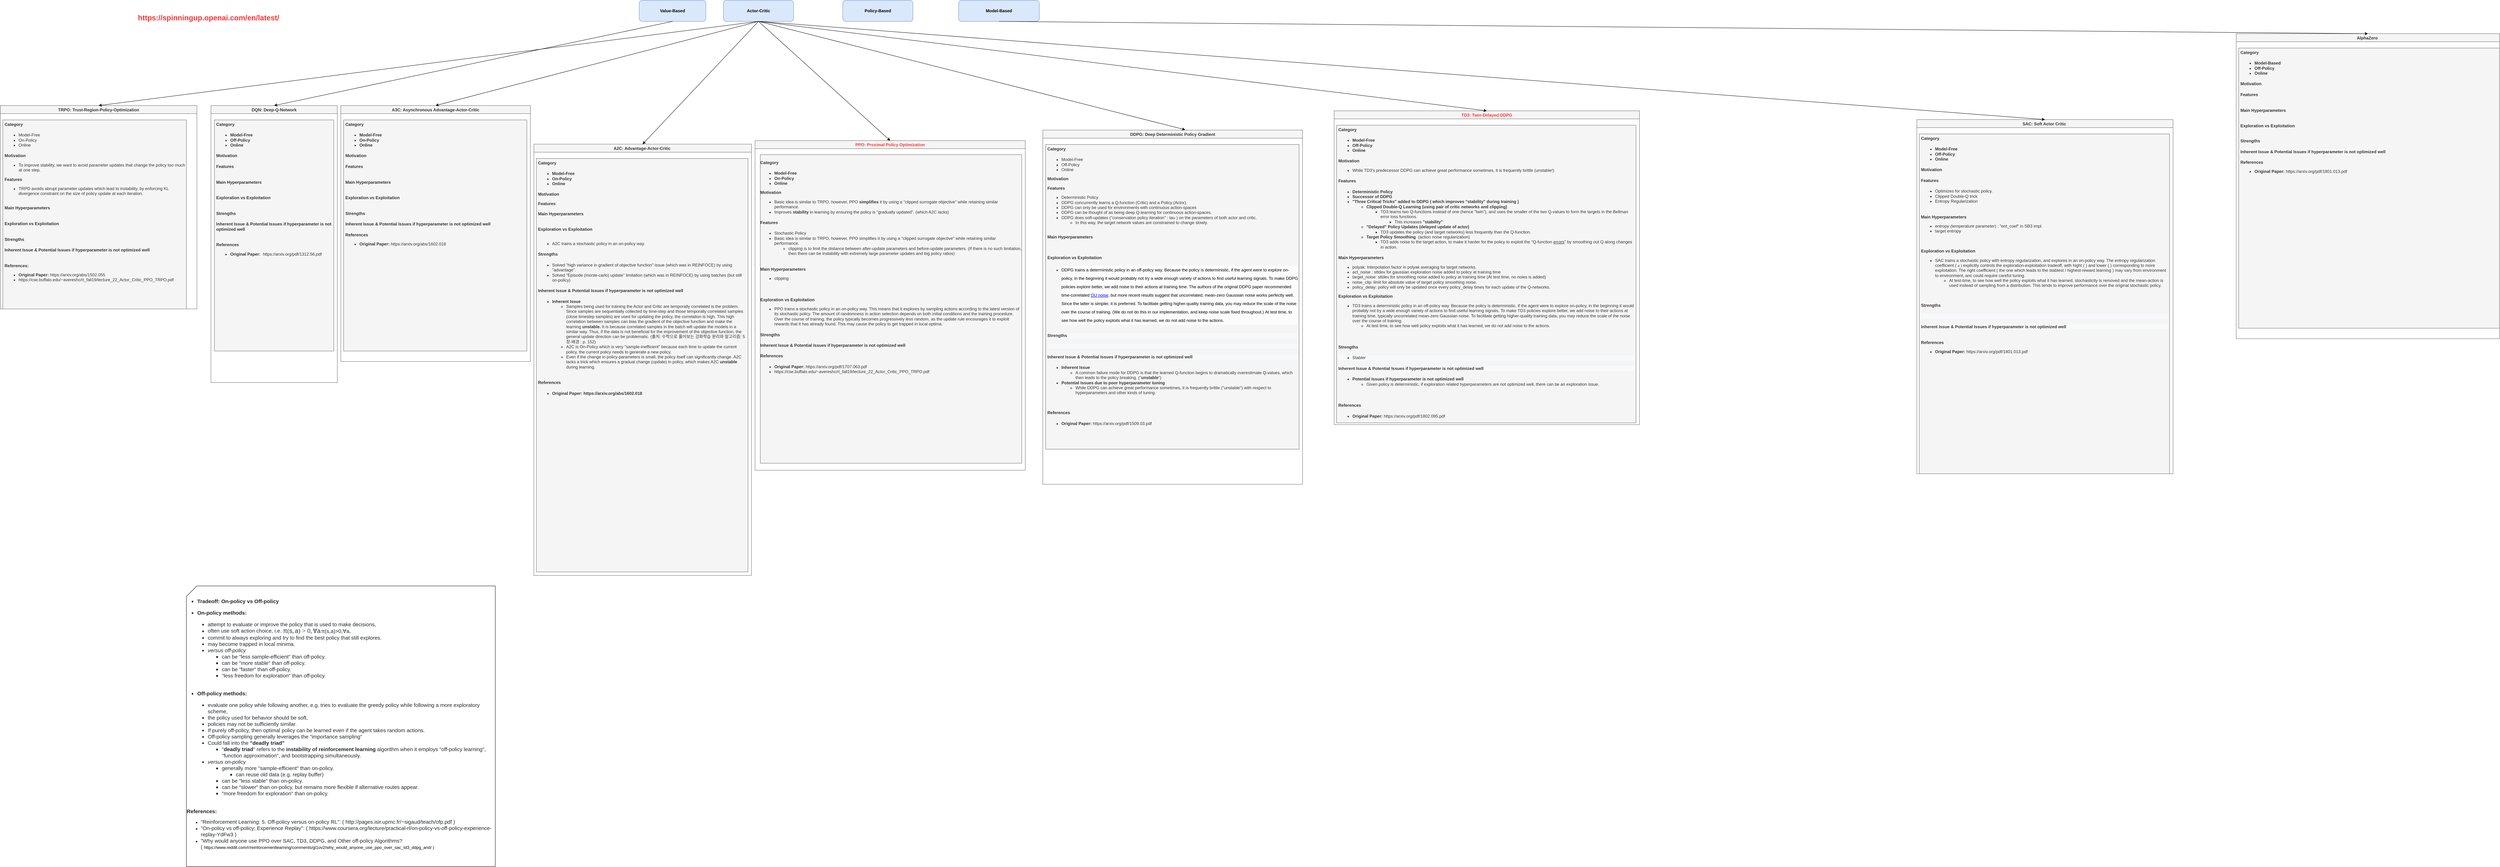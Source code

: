 <mxfile version="16.6.5" type="github">
  <diagram id="C6ajFAXD9YbaNOLWoi_T" name="Page-1">
    <mxGraphModel dx="4033" dy="826" grid="1" gridSize="10" guides="1" tooltips="1" connect="1" arrows="1" fold="1" page="1" pageScale="1" pageWidth="850" pageHeight="1100" math="0" shadow="0">
      <root>
        <mxCell id="0" />
        <mxCell id="1" parent="0" />
        <mxCell id="YbYtTpRhRQgzlhM_GOdo-1" value="&lt;b&gt;Policy-Based&lt;/b&gt;" style="rounded=1;whiteSpace=wrap;html=1;fillColor=#dae8fc;strokeColor=#6c8ebf;" parent="1" vertex="1">
          <mxGeometry x="270" y="20" width="200" height="60" as="geometry" />
        </mxCell>
        <mxCell id="YbYtTpRhRQgzlhM_GOdo-2" value="&lt;b&gt;Model-Based&lt;/b&gt;" style="rounded=1;whiteSpace=wrap;html=1;fillColor=#dae8fc;strokeColor=#6c8ebf;" parent="1" vertex="1">
          <mxGeometry x="600" y="20" width="230" height="60" as="geometry" />
        </mxCell>
        <mxCell id="YbYtTpRhRQgzlhM_GOdo-3" value="&lt;b&gt;Value-Based&lt;/b&gt;" style="rounded=1;whiteSpace=wrap;html=1;fillColor=#dae8fc;strokeColor=#6c8ebf;" parent="1" vertex="1">
          <mxGeometry x="-310" y="20" width="190" height="60" as="geometry" />
        </mxCell>
        <mxCell id="YbYtTpRhRQgzlhM_GOdo-5" value="A2C: Advantage-Actor-Critic " style="swimlane;rounded=0;labelBackgroundColor=none;sketch=0;fontColor=#333333;strokeColor=#666666;fillColor=#f5f5f5;" parent="1" vertex="1">
          <mxGeometry x="-610" y="430" width="620" height="1230" as="geometry" />
        </mxCell>
        <mxCell id="YbYtTpRhRQgzlhM_GOdo-6" value="&lt;h4&gt;Category&lt;/h4&gt;&lt;div&gt;&lt;ul&gt;&lt;li&gt;&lt;b&gt;Model-Free&lt;/b&gt;&lt;/li&gt;&lt;li&gt;&lt;b&gt;On-Policy&lt;/b&gt;&lt;/li&gt;&lt;li&gt;&lt;b&gt;Online&lt;/b&gt;&lt;/li&gt;&lt;/ul&gt;&lt;/div&gt;&lt;h4&gt;&lt;div&gt;&lt;/div&gt;&lt;/h4&gt;&lt;h4&gt;&lt;div&gt;&lt;div style=&quot;font-weight: 400&quot;&gt;&lt;b&gt;Motivation&lt;/b&gt;&lt;/div&gt;&lt;div style=&quot;font-weight: 400&quot;&gt;&lt;ul&gt;&lt;/ul&gt;&lt;/div&gt;&lt;/div&gt;&lt;div&gt;Features&lt;/div&gt;&lt;div style=&quot;font-weight: 400&quot;&gt;&lt;br&gt;&lt;/div&gt;&lt;div style=&quot;font-weight: 400&quot;&gt;&lt;b&gt;Main Hyperparameters&lt;/b&gt;&lt;/div&gt;&lt;div style=&quot;font-weight: 400&quot;&gt;&lt;b&gt;&lt;br&gt;&lt;/b&gt;&lt;/div&gt;&lt;/h4&gt;&lt;h4&gt;&lt;div style=&quot;font-weight: 400&quot;&gt;&lt;b&gt;Exploration vs Exploitation&lt;/b&gt;&lt;/div&gt;&lt;div&gt;&lt;b&gt;&lt;br&gt;&lt;/b&gt;&lt;/div&gt;&lt;div&gt;&lt;ul&gt;&lt;li&gt;&lt;span style=&quot;font-weight: 400&quot;&gt;A2C trains a stochastic policy in an on-policy way.&amp;nbsp;&lt;/span&gt;&lt;/li&gt;&lt;/ul&gt;&lt;/div&gt;&lt;div&gt;&lt;/div&gt;&lt;div&gt;&lt;div style=&quot;font-weight: 400&quot;&gt;&lt;/div&gt;&lt;div style=&quot;font-weight: 400&quot;&gt;&lt;ul&gt;&lt;/ul&gt;&lt;/div&gt;&lt;/div&gt;&lt;/h4&gt;&lt;h4 style=&quot;font-family: &amp;#34;helvetica&amp;#34;&quot;&gt;&lt;div style=&quot;display: inline&quot;&gt;Strengths&lt;/div&gt;&lt;/h4&gt;&lt;div&gt;&lt;ul&gt;&lt;li&gt;Solved &quot;high variance in gradient of objective function&quot; issue (which was in REINFOCE) by using &quot;advantage&quot;.&lt;/li&gt;&lt;li&gt;Solved &quot;Episode (monte-carlo) update&quot; limitation (which was in REINFOCE) by using batches (but still on-policy)&lt;/li&gt;&lt;/ul&gt;&lt;/div&gt;&lt;h4&gt;&lt;div style=&quot;display: inline&quot;&gt;Inherent Issue &amp;amp; Potential Issues if hyperparameter is not optimized well&lt;/div&gt;&lt;/h4&gt;&lt;div&gt;&lt;ul&gt;&lt;li&gt;&lt;b&gt;Inherent Issue&lt;/b&gt;&lt;/li&gt;&lt;ul&gt;&lt;li&gt;Samples being used for training the Actor and Critic are temporally correlated is the problem. Since samples are sequentially collected by time-step and those temporally correlated samples (close timestep samples) are used for updating the policy, the correlation is high. This high correlation between samples can bias the gradient of the objective function and make the learning &lt;b&gt;unstable. &lt;/b&gt;It is because correlated samples in the batch will update the models in a similar way. Thus, if the data is not beneficial for the improvement of the objective function, the general update direction can be problematic. (출처: 수학으로 풀어보는 강화학습 원리와 알고리즘: 5장-배경 : p. 152)&lt;/li&gt;&lt;li&gt;A2C is On-Policy which is very &quot;sample-inefficient&quot; because each time to update the current policy, the current policy needs to generate a new policy.&lt;/li&gt;&lt;li&gt;Even if the change in policy-parameters is small, the policy itself can significantly change. A2C lacks a trick which ensures a gradual change (update) in policy, which makes A2C &lt;b&gt;unstable &lt;/b&gt;during learning.&lt;/li&gt;&lt;/ul&gt;&lt;/ul&gt;&lt;/div&gt;&lt;h4&gt;&lt;div&gt;&lt;br&gt;&lt;/div&gt;&lt;div&gt;References&lt;/div&gt;&lt;div&gt;&lt;ul&gt;&lt;/ul&gt;&lt;/div&gt;&lt;/h4&gt;&lt;h4&gt;&lt;div style=&quot;font-weight: 400&quot;&gt;&lt;/div&gt;&lt;div&gt;&lt;ul&gt;&lt;li&gt;&lt;b&gt;Original Paper:&amp;nbsp;&lt;/b&gt;https://arxiv.org/abs/1602.018&lt;/li&gt;&lt;/ul&gt;&lt;/div&gt;&lt;/h4&gt;" style="text;html=1;strokeColor=#666666;fillColor=#f5f5f5;spacing=5;spacingTop=-20;whiteSpace=wrap;overflow=hidden;rounded=0;labelBackgroundColor=none;sketch=0;fontColor=#333333;" parent="YbYtTpRhRQgzlhM_GOdo-5" vertex="1">
          <mxGeometry x="7" y="41" width="603" height="1179" as="geometry" />
        </mxCell>
        <mxCell id="YbYtTpRhRQgzlhM_GOdo-10" value="PPO: Proximal Policy Optimization" style="swimlane;rounded=0;labelBackgroundColor=none;sketch=0;fontColor=#FF3333;strokeColor=#666666;fillColor=#f5f5f5;startSize=23;whiteSpace=wrap;html=1;" parent="1" vertex="1">
          <mxGeometry x="20" y="420" width="770" height="940" as="geometry" />
        </mxCell>
        <mxCell id="YbYtTpRhRQgzlhM_GOdo-11" value="&lt;h4&gt;Category&lt;/h4&gt;&lt;div&gt;&lt;ul&gt;&lt;li&gt;&lt;b&gt;Model-Free&lt;/b&gt;&lt;/li&gt;&lt;li&gt;&lt;b&gt;On-Policy&lt;/b&gt;&lt;/li&gt;&lt;li&gt;&lt;b&gt;Online&lt;/b&gt;&lt;br&gt;&lt;/li&gt;&lt;/ul&gt;&lt;div&gt;&lt;b&gt;Motivation&lt;/b&gt;&lt;/div&gt;&lt;/div&gt;&lt;div&gt;&lt;ul&gt;&lt;li&gt;Basic idea is similar to TRPO, however, PPO &lt;b&gt;simplifies &lt;/b&gt;it by using a &quot;clipped surrogate objective&quot; while retaining similar performance.&lt;/li&gt;&lt;li&gt;Improves &lt;b&gt;stability &lt;/b&gt;in learning&lt;b&gt;&amp;nbsp;&lt;/b&gt;by ensuring the policy is &quot;gradually updated&quot;. (which A2C lacks)&lt;/li&gt;&lt;/ul&gt;&lt;/div&gt;&lt;h4&gt;Features&lt;br&gt;&lt;/h4&gt;&lt;div&gt;&lt;ul&gt;&lt;li&gt;Stochastic Policy&lt;/li&gt;&lt;li&gt;Basic idea is similar to TRPO, however, PPO simplifies it by using a &quot;clipped surrogate objective&quot; while retaining similar performance.&lt;/li&gt;&lt;ul&gt;&lt;li&gt;clipping is to limit the distance between after-update parameters and before-update parameters. (If there is no such limitation, then there can be instability with extremely large parameter updates and big policy ratios)&lt;/li&gt;&lt;/ul&gt;&lt;/ul&gt;&lt;/div&gt;&lt;h4&gt;&lt;div style=&quot;font-weight: 400&quot;&gt;&lt;br&gt;&lt;/div&gt;&lt;div style=&quot;font-weight: 400&quot;&gt;&lt;b&gt;Main Hyperparameters&lt;/b&gt;&lt;/div&gt;&lt;div&gt;&lt;ul&gt;&lt;li&gt;&lt;span style=&quot;font-weight: normal&quot;&gt;clipping&amp;nbsp;&lt;/span&gt;&lt;/li&gt;&lt;/ul&gt;&lt;/div&gt;&lt;/h4&gt;&lt;div&gt;&lt;div style=&quot;display: inline&quot;&gt;&lt;br&gt;&lt;/div&gt;&lt;/div&gt;&lt;h4&gt;&lt;div style=&quot;font-weight: 400&quot;&gt;&lt;b&gt;Exploration vs Exploitation&lt;/b&gt;&lt;/div&gt;&lt;div&gt;&lt;ul&gt;&lt;li&gt;&lt;span style=&quot;font-weight: normal&quot;&gt;PPO trains a stochastic policy in an on-policy way. This means that it explores by sampling actions according to the latest version of its stochastic policy. The amount of randomness in action selection depends on both initial conditions and the training procedure. Over the course of training, the policy typically becomes progressively less random, as the update rule encourages it to exploit rewards that it has already found. This may cause the policy to get trapped in local optima.&lt;/span&gt;&lt;/li&gt;&lt;/ul&gt;&lt;/div&gt;&lt;div&gt;&lt;div style=&quot;font-weight: 400&quot;&gt;&lt;/div&gt;&lt;div style=&quot;font-weight: 400&quot;&gt;&lt;ul&gt;&lt;/ul&gt;&lt;/div&gt;&lt;/div&gt;&lt;/h4&gt;&lt;div&gt;&lt;h4 style=&quot;font-family: &amp;#34;helvetica&amp;#34;&quot;&gt;&lt;div style=&quot;display: inline&quot;&gt;&lt;/div&gt;&lt;/h4&gt;&lt;h4 style=&quot;font-family: &amp;#34;helvetica&amp;#34;&quot;&gt;&lt;div style=&quot;display: inline&quot;&gt;Strengths&lt;/div&gt;&lt;/h4&gt;&lt;h4 style=&quot;font-family: &amp;#34;helvetica&amp;#34;&quot;&gt;&lt;div style=&quot;display: inline&quot;&gt;Inherent Issue &amp;amp; Potential Issues if hyperparameter is not optimized well&lt;/div&gt;&lt;/h4&gt;&lt;/div&gt;&lt;div&gt;&lt;ul&gt;&lt;/ul&gt;&lt;/div&gt;&lt;h4&gt;&lt;span&gt;References&lt;/span&gt;&lt;br&gt;&lt;/h4&gt;&lt;h4&gt;&lt;div&gt;&lt;ul&gt;&lt;li style=&quot;font-weight: 400&quot;&gt;&lt;b&gt;Original Paper:&amp;nbsp;&lt;/b&gt;https://arxiv.org/pdf/1707.063.pdf&lt;/li&gt;&lt;li&gt;&lt;span style=&quot;font-weight: 400&quot;&gt;https://cse.buffalo.edu/~avereshc/rl_fall19/lecture_22_Actor_Critic_PPO_TRPO.pdf&lt;/span&gt;&lt;br&gt;&lt;/li&gt;&lt;/ul&gt;&lt;/div&gt;&lt;/h4&gt;" style="text;html=1;strokeColor=#666666;fillColor=#f5f5f5;spacing=5;spacingTop=-20;whiteSpace=wrap;overflow=width;rounded=0;labelBackgroundColor=none;sketch=0;fontColor=#333333;autosize=0;resizeWidth=0;resizeHeight=0;portConstraint=east;resizable=1;" parent="YbYtTpRhRQgzlhM_GOdo-10" vertex="1">
          <mxGeometry x="15" y="40" width="745" height="880" as="geometry" />
        </mxCell>
        <mxCell id="TKeSVajwGm7OFkNbOXrX-13" style="edgeStyle=orthogonalEdgeStyle;rounded=0;orthogonalLoop=1;jettySize=auto;html=1;exitX=1;exitY=0.5;exitDx=0;exitDy=0;fontColor=#FF3333;" parent="YbYtTpRhRQgzlhM_GOdo-10" source="YbYtTpRhRQgzlhM_GOdo-11" target="YbYtTpRhRQgzlhM_GOdo-11" edge="1">
          <mxGeometry relative="1" as="geometry" />
        </mxCell>
        <mxCell id="YbYtTpRhRQgzlhM_GOdo-12" value="A3C: Asynchronous Advantage-Actor-Critic" style="swimlane;rounded=0;labelBackgroundColor=none;sketch=0;fontColor=#333333;strokeColor=#666666;fillColor=#f5f5f5;" parent="1" vertex="1">
          <mxGeometry x="-1160" y="320" width="540" height="730" as="geometry" />
        </mxCell>
        <mxCell id="YbYtTpRhRQgzlhM_GOdo-13" value="&lt;h4&gt;Category&lt;/h4&gt;&lt;div&gt;&lt;ul&gt;&lt;li&gt;&lt;b&gt;Model-Free&lt;/b&gt;&lt;/li&gt;&lt;li&gt;&lt;b&gt;On-Policy&lt;/b&gt;&lt;/li&gt;&lt;li&gt;&lt;b&gt;Online&lt;/b&gt;&lt;/li&gt;&lt;/ul&gt;&lt;/div&gt;&lt;h4&gt;&lt;div style=&quot;font-weight: 400&quot;&gt;&lt;b&gt;Motivation&lt;/b&gt;&lt;/div&gt;&lt;div style=&quot;font-weight: 400&quot;&gt;&lt;ul&gt;&lt;/ul&gt;&lt;/div&gt;&lt;/h4&gt;&lt;h4&gt;Features&lt;br&gt;&lt;/h4&gt;&lt;h4&gt;&lt;div style=&quot;font-weight: 400&quot;&gt;&lt;br&gt;&lt;/div&gt;&lt;div style=&quot;font-weight: 400&quot;&gt;&lt;b&gt;Main Hyperparameters&lt;/b&gt;&lt;/div&gt;&lt;div style=&quot;font-weight: 400&quot;&gt;&lt;b&gt;&lt;br&gt;&lt;/b&gt;&lt;/div&gt;&lt;/h4&gt;&lt;h4&gt;&lt;div style=&quot;font-weight: 400&quot;&gt;&lt;b&gt;Exploration vs Exploitation&lt;/b&gt;&lt;/div&gt;&lt;div&gt;&lt;b&gt;&lt;br&gt;&lt;/b&gt;&lt;/div&gt;&lt;div&gt;&lt;/div&gt;&lt;/h4&gt;&lt;h4 style=&quot;font-family: &amp;#34;helvetica&amp;#34;&quot;&gt;&lt;div style=&quot;display: inline&quot;&gt;Strengths&lt;/div&gt;&lt;/h4&gt;&lt;h4&gt;&lt;div style=&quot;font-weight: 400&quot;&gt;&lt;/div&gt;&lt;/h4&gt;&lt;h4&gt;&lt;div style=&quot;display: inline&quot;&gt;Inherent Issue &amp;amp; Potential Issues if hyperparameter is not optimized well&lt;/div&gt;&lt;/h4&gt;&lt;h4&gt;&lt;div style=&quot;font-weight: 400&quot;&gt;&lt;ul&gt;&lt;/ul&gt;&lt;/div&gt;&lt;/h4&gt;&lt;h4&gt;&lt;div style=&quot;font-weight: 400&quot;&gt;&lt;b&gt;References&lt;/b&gt;&lt;/div&gt;&lt;div style=&quot;font-weight: 400&quot;&gt;&lt;ul&gt;&lt;li&gt;&lt;b&gt;Original Paper:&amp;nbsp;&lt;/b&gt;https://arxiv.org/abs/1602.018&lt;/li&gt;&lt;/ul&gt;&lt;/div&gt;&lt;/h4&gt;" style="text;html=1;strokeColor=#666666;fillColor=#f5f5f5;spacing=5;spacingTop=-20;whiteSpace=wrap;overflow=hidden;rounded=0;labelBackgroundColor=none;sketch=0;fontColor=#333333;" parent="YbYtTpRhRQgzlhM_GOdo-12" vertex="1">
          <mxGeometry x="8" y="41" width="522" height="659" as="geometry" />
        </mxCell>
        <mxCell id="YbYtTpRhRQgzlhM_GOdo-14" value="DDPG: Deep Deterministic Policy Gradient" style="swimlane;rounded=0;labelBackgroundColor=none;sketch=0;fontColor=#333333;strokeColor=#666666;fillColor=#f5f5f5;" parent="1" vertex="1">
          <mxGeometry x="840" y="390" width="740" height="1010" as="geometry" />
        </mxCell>
        <mxCell id="YbYtTpRhRQgzlhM_GOdo-15" value="&lt;h4&gt;Category&lt;/h4&gt;&lt;div&gt;&lt;ul&gt;&lt;li&gt;Model-Free&lt;/li&gt;&lt;li&gt;Off-Policy&lt;/li&gt;&lt;li&gt;Online&lt;/li&gt;&lt;/ul&gt;&lt;div&gt;&lt;div&gt;&lt;b&gt;Motivation&lt;/b&gt;&lt;/div&gt;&lt;div&gt;&lt;ul&gt;&lt;/ul&gt;&lt;/div&gt;&lt;/div&gt;&lt;div&gt;&lt;b&gt;Features&lt;/b&gt;&lt;/div&gt;&lt;div&gt;&lt;ul&gt;&lt;li&gt;Deterministic Policy&lt;/li&gt;&lt;li&gt;DDPG concurrently learns a Q-function (Critic) and a Policy (Actor).&lt;/li&gt;&lt;li&gt;DDPG can only be used for environments with continuous action-spaces&lt;/li&gt;&lt;li&gt;DDPG can be thought of as being deep Q-learning for continuous action-spaces.&lt;/li&gt;&lt;li&gt;DDPG does soft-updates (&quot;conservation policy iteration&quot; : tau ) on the parameters of both actor and critic.&lt;/li&gt;&lt;ul&gt;&lt;li&gt;In this way, the target network values are constrained to change slowly.&amp;nbsp;&lt;/li&gt;&lt;/ul&gt;&lt;/ul&gt;&lt;/div&gt;&lt;div&gt;&lt;br&gt;&lt;/div&gt;&lt;/div&gt;&lt;div&gt;&lt;b&gt;Main Hyperparameters&lt;/b&gt;&lt;/div&gt;&lt;div&gt;&lt;b&gt;&lt;br&gt;&lt;/b&gt;&lt;/div&gt;&lt;div&gt;&lt;b&gt;&lt;br&gt;&lt;/b&gt;&lt;/div&gt;&lt;div&gt;&lt;h4&gt;&lt;div style=&quot;font-weight: 400&quot;&gt;&lt;b&gt;Exploration&lt;/b&gt;&lt;b&gt;&amp;nbsp;vs Exploitation&lt;/b&gt;&lt;/div&gt;&lt;/h4&gt;&lt;h4&gt;&lt;ul&gt;&lt;li&gt;&lt;p style=&quot;box-sizing: border-box ; line-height: 24px ; margin: 0px 0px 24px ; color: rgb(0 , 0 , 0) ; font-weight: 400 ; background-color: rgb(252 , 252 , 252)&quot;&gt;&lt;font style=&quot;font-size: 12px&quot;&gt;DDPG trains a deterministic policy in an off-policy way. Because the policy is deterministic, if the agent were to explore on-policy, in the beginning it would probably not try a wide enough variety of actions to find useful learning signals. To make DDPG policies explore better, we add noise to their actions at training time. The authors of the original DDPG paper recommended time-correlated&amp;nbsp;&lt;a class=&quot;reference external&quot; href=&quot;https://en.wikipedia.org/wiki/Ornstein%E2%80%93Uhlenbeck_process&quot; style=&quot;box-sizing: border-box ; cursor: pointer&quot;&gt;OU noise&lt;/a&gt;, but more recent results suggest that uncorrelated, mean-zero Gaussian noise works perfectly well. Since the latter is simpler, it is preferred. To facilitate getting higher-quality training data, you may reduce the scale of the noise over the course of training. (We do not do this in our implementation, and keep noise scale fixed throughout.)&amp;nbsp;&lt;/font&gt;At test time, to see how well the policy exploits what it has learned, we do not add noise to the actions.&lt;/p&gt;&lt;/li&gt;&lt;/ul&gt;&lt;/h4&gt;&lt;h4 style=&quot;color: rgb(51 , 51 , 51) ; font-family: &amp;#34;helvetica&amp;#34; ; font-size: 12px ; font-style: normal ; letter-spacing: normal ; text-align: left ; text-indent: 0px ; text-transform: none ; word-spacing: 0px ; background-color: rgb(248 , 249 , 250)&quot;&gt;&lt;div style=&quot;display: inline&quot;&gt;Strengths&lt;/div&gt;&lt;/h4&gt;&lt;h4 style=&quot;color: rgb(51 , 51 , 51) ; font-family: &amp;#34;helvetica&amp;#34; ; font-size: 12px ; font-style: normal ; letter-spacing: normal ; text-align: left ; text-indent: 0px ; text-transform: none ; word-spacing: 0px ; background-color: rgb(248 , 249 , 250)&quot;&gt;&lt;div style=&quot;display: inline&quot;&gt;&lt;br&gt;&lt;/div&gt;&lt;/h4&gt;&lt;h4 style=&quot;color: rgb(51 , 51 , 51) ; font-family: &amp;#34;helvetica&amp;#34; ; font-size: 12px ; font-style: normal ; letter-spacing: normal ; text-align: left ; text-indent: 0px ; text-transform: none ; word-spacing: 0px ; background-color: rgb(248 , 249 , 250)&quot;&gt;&lt;div style=&quot;display: inline&quot;&gt;Inherent Issue &amp;amp; Potential Issues if hyperparameter is not optimized well&lt;/div&gt;&lt;/h4&gt;&lt;/div&gt;&lt;div&gt;&lt;ul&gt;&lt;li&gt;&lt;b&gt;Inherent Issue&lt;/b&gt;&lt;/li&gt;&lt;ul&gt;&lt;li&gt;A common failure mode for DDPG is that the learned Q-function begins to dramatically overestimate Q-values, which then leads to the policy breaking. (&quot;&lt;b&gt;unstable&lt;/b&gt;&quot;)&lt;/li&gt;&lt;/ul&gt;&lt;li&gt;&lt;b&gt;Potential Issues due to poor hyperparameter tuning&lt;/b&gt;&lt;/li&gt;&lt;ul&gt;&lt;li&gt;&lt;div style=&quot;display: inline&quot;&gt;While DDPG can achieve great performance sometimes, it is frequently brittle (&quot;unstable&quot;) with respect to hyperparameters and other kinds of tuning.&lt;/div&gt;&lt;/li&gt;&lt;/ul&gt;&lt;/ul&gt;&lt;div style=&quot;font-weight: bold&quot;&gt;&lt;b&gt;&lt;br&gt;&lt;/b&gt;&lt;/div&gt;&lt;div style=&quot;font-weight: bold&quot;&gt;&lt;h4&gt;References&lt;br&gt;&lt;/h4&gt;&lt;h4&gt;&lt;ul&gt;&lt;/ul&gt;&lt;/h4&gt;&lt;/div&gt;&lt;ul&gt;&lt;li&gt;&lt;b style=&quot;font-weight: bold&quot;&gt;Original Paper:&amp;nbsp;&lt;/b&gt;https://arxiv.org/pdf/1509.03.pdf&lt;/li&gt;&lt;/ul&gt;&lt;/div&gt;" style="text;html=1;strokeColor=#666666;fillColor=#f5f5f5;spacing=5;spacingTop=-20;whiteSpace=wrap;overflow=hidden;rounded=0;labelBackgroundColor=none;sketch=0;fontColor=#333333;" parent="YbYtTpRhRQgzlhM_GOdo-14" vertex="1">
          <mxGeometry x="8" y="41" width="722" height="869" as="geometry" />
        </mxCell>
        <mxCell id="YbYtTpRhRQgzlhM_GOdo-16" value="TD3: Twin-Delayed DDPG" style="swimlane;rounded=0;labelBackgroundColor=none;sketch=0;fontColor=#FF3333;strokeColor=#666666;fillColor=#f5f5f5;" parent="1" vertex="1">
          <mxGeometry x="1670" y="335" width="870" height="895" as="geometry" />
        </mxCell>
        <mxCell id="YbYtTpRhRQgzlhM_GOdo-17" value="&lt;h4&gt;Category&lt;/h4&gt;&lt;ul&gt;&lt;li&gt;&lt;b&gt;Model-Free&lt;/b&gt;&lt;/li&gt;&lt;li&gt;&lt;b&gt;Off-Policy&lt;/b&gt;&lt;/li&gt;&lt;li&gt;&lt;b&gt;Online&lt;/b&gt;&lt;/li&gt;&lt;/ul&gt;&lt;h4&gt;&lt;div style=&quot;font-weight: 400&quot;&gt;&lt;b&gt;Motivation&lt;/b&gt;&lt;/div&gt;&lt;div&gt;&lt;ul&gt;&lt;li&gt;&lt;span style=&quot;font-weight: normal&quot;&gt;While TD3&#39;s predecessor DDPG can achieve great performance sometimes, it is frequently brittle (unstable!)&lt;/span&gt;&lt;/li&gt;&lt;/ul&gt;&lt;/div&gt;&lt;div style=&quot;font-weight: 400&quot;&gt;&lt;ul&gt;&lt;/ul&gt;&lt;/div&gt;&lt;/h4&gt;&lt;h4&gt;Features&lt;br&gt;&lt;/h4&gt;&lt;div&gt;&lt;ul&gt;&lt;li&gt;&lt;b&gt;Deterministic Policy&lt;/b&gt;&lt;/li&gt;&lt;li&gt;&lt;b&gt;Successor of DDPG&lt;/b&gt;&lt;/li&gt;&lt;li&gt;&lt;b&gt;&quot;Three Critical Tricks&quot; added to DDPG ( which improves &quot;stability&quot; during training )&lt;/b&gt;&lt;/li&gt;&lt;ul&gt;&lt;li&gt;&lt;b&gt;Clipped Double-Q Learning (using pair of critic networks and clipping)&lt;/b&gt;&lt;/li&gt;&lt;ul&gt;&lt;li&gt;TD3 learns two Q-functions instead of one (hence &quot;twin&quot;), and uses the smaller of the two Q-values to form the targets in the Bellman error loss functions.&amp;nbsp;&lt;/li&gt;&lt;ul&gt;&lt;li&gt;This increases &lt;b&gt;&quot;stability&quot;&lt;/b&gt;&lt;/li&gt;&lt;/ul&gt;&lt;/ul&gt;&lt;li&gt;&lt;b&gt;&quot;Delayed&quot; Policy Updates (delayed update of actor)&lt;/b&gt;&lt;/li&gt;&lt;ul&gt;&lt;li&gt;TD3 updates the policy (and target networks) less frequently than the Q-function.&lt;/li&gt;&lt;/ul&gt;&lt;li&gt;&lt;b&gt;Target Policy Smoothing&amp;nbsp; &lt;/b&gt;(action noise regularization)&lt;/li&gt;&lt;ul&gt;&lt;li&gt;TD3 adds noise to the target action, to make it harder for the policy to exploit the &quot;Q-function &lt;u&gt;errors&lt;/u&gt;&quot; by smoothing out Q along changes in action.&lt;/li&gt;&lt;/ul&gt;&lt;/ul&gt;&lt;/ul&gt;&lt;/div&gt;&lt;h4&gt;&lt;div style=&quot;font-weight: 400&quot;&gt;&lt;b&gt;Main Hyperparameters&lt;/b&gt;&lt;/div&gt;&lt;div&gt;&lt;ul&gt;&lt;li&gt;&lt;span style=&quot;font-weight: normal&quot;&gt;polyak: Interpolation factor in polyak averaging for target networks.&lt;/span&gt;&lt;/li&gt;&lt;li&gt;&lt;span style=&quot;font-weight: normal&quot;&gt;act_noise : sttdev for gaussian exploration noise added to policy at training time&lt;/span&gt;&lt;/li&gt;&lt;li&gt;&lt;span style=&quot;font-weight: normal&quot;&gt;target_noise: sttdev for smoothing noise added to policy at training time (At test time, no noies is added)&lt;/span&gt;&lt;/li&gt;&lt;li&gt;&lt;span style=&quot;font-weight: normal&quot;&gt;noise_clip: limit for absolute value of target policy smoothing noise.&lt;/span&gt;&lt;/li&gt;&lt;li&gt;&lt;span style=&quot;font-weight: normal&quot;&gt;policy_delay: policy will only be updated once every policy_delay times for each update of the Q-networks.&lt;/span&gt;&lt;/li&gt;&lt;/ul&gt;&lt;/div&gt;&lt;div style=&quot;font-weight: 400&quot;&gt;&lt;b&gt;Exploration vs Exploitation&lt;/b&gt;&lt;/div&gt;&lt;div&gt;&lt;ul&gt;&lt;li&gt;&lt;span style=&quot;font-weight: normal&quot;&gt;TD3 trains a deterministic policy in an off-policy way. Because the policy is deterministic, if the agent were to explore on-policy, in the beginning it would probably not try a wide enough variety of actions to find useful learning signals. To make TD3 policies explore better, we add noise to their actions at training time, typically uncorrelated mean-zero Gaussian noise. To facilitate getting higher-quality training data, you may reduce the scale of the noise over the course of training.&amp;nbsp;&lt;/span&gt;&lt;/li&gt;&lt;ul&gt;&lt;li&gt;&lt;span style=&quot;font-weight: normal&quot;&gt;At test time, to see how well policy exploits what it has learned, we do not add noise to the actions.&lt;/span&gt;&lt;/li&gt;&lt;/ul&gt;&lt;/ul&gt;&lt;/div&gt;&lt;/h4&gt;&lt;h4 style=&quot;color: rgb(51 , 51 , 51) ; font-family: &amp;#34;helvetica&amp;#34; ; font-size: 12px ; font-style: normal ; letter-spacing: normal ; text-align: left ; text-indent: 0px ; text-transform: none ; word-spacing: 0px ; background-color: rgb(248 , 249 , 250)&quot;&gt;&lt;div style=&quot;display: inline&quot;&gt;&lt;/div&gt;&lt;/h4&gt;&lt;h4 style=&quot;font-family: &amp;#34;helvetica&amp;#34;&quot;&gt;&lt;div style=&quot;display: inline&quot;&gt;&lt;br&gt;&lt;/div&gt;&lt;/h4&gt;&lt;h4 style=&quot;font-family: &amp;#34;helvetica&amp;#34;&quot;&gt;&lt;div style=&quot;display: inline&quot;&gt;Strengths&lt;/div&gt;&lt;/h4&gt;&lt;h4 style=&quot;color: rgb(51 , 51 , 51) ; font-family: &amp;#34;helvetica&amp;#34; ; font-size: 12px ; font-style: normal ; letter-spacing: normal ; text-align: left ; text-indent: 0px ; text-transform: none ; word-spacing: 0px ; background-color: rgb(248 , 249 , 250)&quot;&gt;&lt;ul&gt;&lt;li&gt;&lt;div style=&quot;display: inline ; font-weight: normal&quot;&gt;Stabler&lt;/div&gt;&lt;/li&gt;&lt;/ul&gt;&lt;/h4&gt;&lt;h4 style=&quot;color: rgb(51 , 51 , 51) ; font-family: &amp;#34;helvetica&amp;#34; ; font-size: 12px ; font-style: normal ; letter-spacing: normal ; text-align: left ; text-indent: 0px ; text-transform: none ; word-spacing: 0px ; background-color: rgb(248 , 249 , 250)&quot;&gt;&lt;div style=&quot;display: inline&quot;&gt;Inherent Issue &amp;amp; Potential Issues if hyperparameter is not optimized well&lt;/div&gt;&lt;/h4&gt;&lt;h4&gt;&lt;ul&gt;&lt;li&gt;Potential Issues if hyperparameter is not optimized well&lt;div style=&quot;font-weight: 400&quot;&gt;&lt;/div&gt;&lt;/li&gt;&lt;ul&gt;&lt;li&gt;&lt;span style=&quot;font-weight: normal&quot;&gt;Given policy is deterministic, if exploration related hyperparameters are not optimized well, there can be an exploration issue.&lt;/span&gt;&lt;/li&gt;&lt;/ul&gt;&lt;/ul&gt;&lt;/h4&gt;&lt;h4&gt;&lt;br&gt;&lt;/h4&gt;&lt;h4&gt;References&lt;/h4&gt;&lt;h4&gt;&lt;div style=&quot;font-weight: 400&quot;&gt;&lt;ul&gt;&lt;li&gt;&lt;b&gt;Original Paper:&amp;nbsp;&lt;/b&gt;https://arxiv.org/pdf/1802.095.pdf&lt;/li&gt;&lt;/ul&gt;&lt;/div&gt;&lt;/h4&gt;" style="text;html=1;strokeColor=#666666;fillColor=#f5f5f5;spacing=5;spacingTop=-20;whiteSpace=wrap;overflow=hidden;rounded=0;labelBackgroundColor=none;sketch=0;fontColor=#333333;" parent="YbYtTpRhRQgzlhM_GOdo-16" vertex="1">
          <mxGeometry x="7" y="41" width="853" height="849" as="geometry" />
        </mxCell>
        <mxCell id="YbYtTpRhRQgzlhM_GOdo-18" value="SAC: Soft Actor Critic " style="swimlane;rounded=0;labelBackgroundColor=none;sketch=0;fontColor=#333333;strokeColor=#666666;fillColor=#f5f5f5;" parent="1" vertex="1">
          <mxGeometry x="3330" y="360" width="730" height="1010" as="geometry" />
        </mxCell>
        <mxCell id="YbYtTpRhRQgzlhM_GOdo-19" value="&lt;h4&gt;Category&lt;/h4&gt;&lt;div&gt;&lt;ul&gt;&lt;li&gt;&lt;b&gt;Model-Free&lt;/b&gt;&lt;/li&gt;&lt;li&gt;&lt;b&gt;Off-Policy&lt;/b&gt;&lt;/li&gt;&lt;li&gt;&lt;b&gt;Online&lt;/b&gt;&lt;/li&gt;&lt;/ul&gt;&lt;/div&gt;&lt;h4&gt;&lt;div style=&quot;font-weight: 400&quot;&gt;&lt;b&gt;Motivation&lt;/b&gt;&lt;/div&gt;&lt;div style=&quot;font-weight: 400&quot;&gt;&lt;ul&gt;&lt;/ul&gt;&lt;/div&gt;&lt;/h4&gt;&lt;h4&gt;Features&lt;br&gt;&lt;/h4&gt;&lt;div&gt;&lt;ul&gt;&lt;li&gt;Optimizes for stochastic policy.&lt;/li&gt;&lt;li&gt;Clipped Double-Q trick&lt;/li&gt;&lt;li&gt;Entropy Regularization&lt;/li&gt;&lt;/ul&gt;&lt;/div&gt;&lt;h4&gt;&lt;div style=&quot;font-weight: 400&quot;&gt;&lt;br&gt;&lt;/div&gt;&lt;div style=&quot;font-weight: 400&quot;&gt;&lt;b&gt;Main Hyperparameters&lt;/b&gt;&lt;/div&gt;&lt;div&gt;&lt;ul&gt;&lt;li&gt;&lt;span style=&quot;font-weight: normal&quot;&gt;entropy (temperature parameter) : &quot;ent_coef&quot; in SB3 impl.&lt;/span&gt;&lt;/li&gt;&lt;li&gt;&lt;span style=&quot;font-weight: normal&quot;&gt;target entropy&lt;/span&gt;&lt;/li&gt;&lt;/ul&gt;&lt;/div&gt;&lt;div style=&quot;font-weight: 400&quot;&gt;&lt;b&gt;&lt;br&gt;&lt;/b&gt;&lt;/div&gt;&lt;/h4&gt;&lt;h4&gt;&lt;div style=&quot;font-weight: 400&quot;&gt;&lt;b&gt;Exploration vs Exploitation&lt;/b&gt;&lt;/div&gt;&lt;div&gt;&lt;ul&gt;&lt;li&gt;&lt;span style=&quot;font-weight: normal&quot;&gt;SAC trains a stochastic policy with entropy regularization, and explores in an on-policy way. The entropy regularization coefficient (&amp;nbsp;&lt;font face=&quot;symbol&quot;&gt;a ) &lt;/font&gt;explicitly controls the exploration-exploitation tradeoff, with hight ( ) and lower ( ) corresponding to more exploitation. The right coefficient ( the one which leads to the stablest / highest-reward learning ) may vary from environment to environment, anc could require careful tuning.&lt;/span&gt;&lt;/li&gt;&lt;ul&gt;&lt;li&gt;&lt;span style=&quot;font-weight: normal&quot;&gt;At test-time, to see how well the policy exploits what it has learned, stochasticity is removed and the mean-action is used instead of sampling from a distribution. This tends to improve performance over the original stochastic policy.&lt;/span&gt;&lt;/li&gt;&lt;/ul&gt;&lt;/ul&gt;&lt;/div&gt;&lt;div style=&quot;font-weight: 400&quot;&gt;&lt;br&gt;&lt;/div&gt;&lt;/h4&gt;&lt;h4&gt;&lt;div style=&quot;font-weight: 400&quot;&gt;&lt;/div&gt;&lt;div style=&quot;font-weight: 400&quot;&gt;&lt;ul&gt;&lt;/ul&gt;&lt;/div&gt;&lt;/h4&gt;&lt;h4 style=&quot;color: rgb(51 , 51 , 51) ; font-family: &amp;#34;helvetica&amp;#34; ; font-size: 12px ; font-style: normal ; letter-spacing: normal ; text-align: left ; text-indent: 0px ; text-transform: none ; word-spacing: 0px ; background-color: rgb(248 , 249 , 250)&quot;&gt;&lt;div style=&quot;display: inline&quot;&gt;&lt;/div&gt;&lt;/h4&gt;&lt;h4 style=&quot;font-family: &amp;#34;helvetica&amp;#34;&quot;&gt;&lt;div style=&quot;display: inline&quot;&gt;Strengths&lt;/div&gt;&lt;/h4&gt;&lt;h4 style=&quot;color: rgb(51 , 51 , 51) ; font-family: &amp;#34;helvetica&amp;#34; ; font-size: 12px ; font-style: normal ; letter-spacing: normal ; text-align: left ; text-indent: 0px ; text-transform: none ; word-spacing: 0px ; background-color: rgb(248 , 249 , 250)&quot;&gt;&lt;div style=&quot;display: inline&quot;&gt;&lt;br&gt;&lt;/div&gt;&lt;/h4&gt;&lt;h4 style=&quot;color: rgb(51 , 51 , 51) ; font-family: &amp;#34;helvetica&amp;#34; ; font-size: 12px ; font-style: normal ; letter-spacing: normal ; text-align: left ; text-indent: 0px ; text-transform: none ; word-spacing: 0px ; background-color: rgb(248 , 249 , 250)&quot;&gt;&lt;div style=&quot;display: inline&quot;&gt;Inherent Issue &amp;amp; Potential Issues if hyperparameter is not optimized well&lt;/div&gt;&lt;/h4&gt;&lt;h4&gt;&lt;div style=&quot;font-weight: 400&quot;&gt;&lt;/div&gt;&lt;div style=&quot;font-weight: 400&quot;&gt;&lt;br&gt;&lt;/div&gt;&lt;div style=&quot;font-weight: 400&quot;&gt;&lt;b&gt;References&lt;/b&gt;&lt;/div&gt;&lt;div style=&quot;font-weight: 400&quot;&gt;&lt;ul&gt;&lt;li&gt;&lt;b&gt;Original Paper:&amp;nbsp;&lt;/b&gt;https://arxiv.org/pdf/1801.013.pdf&lt;/li&gt;&lt;/ul&gt;&lt;/div&gt;&lt;/h4&gt;" style="text;html=1;strokeColor=#666666;fillColor=#f5f5f5;spacing=5;spacingTop=-20;whiteSpace=wrap;overflow=hidden;rounded=0;labelBackgroundColor=none;sketch=0;fontColor=#333333;" parent="YbYtTpRhRQgzlhM_GOdo-18" vertex="1">
          <mxGeometry x="7" y="41" width="713" height="969" as="geometry" />
        </mxCell>
        <mxCell id="YbYtTpRhRQgzlhM_GOdo-23" value="DQN: Deep-Q-Network" style="swimlane;rounded=0;labelBackgroundColor=none;sketch=0;fontColor=#333333;strokeColor=#666666;fillColor=#f5f5f5;" parent="1" vertex="1">
          <mxGeometry x="-1530" y="320" width="360" height="790" as="geometry" />
        </mxCell>
        <mxCell id="YbYtTpRhRQgzlhM_GOdo-24" value="&lt;h4&gt;Category&lt;/h4&gt;&lt;div&gt;&lt;ul&gt;&lt;li&gt;&lt;b&gt;Model-Free&lt;/b&gt;&lt;/li&gt;&lt;li&gt;&lt;b&gt;Off-Policy&lt;/b&gt;&lt;/li&gt;&lt;li&gt;&lt;b&gt;Online&lt;/b&gt;&lt;/li&gt;&lt;/ul&gt;&lt;/div&gt;&lt;h4&gt;&lt;div style=&quot;font-weight: 400&quot;&gt;&lt;b&gt;Motivation&lt;/b&gt;&lt;/div&gt;&lt;div style=&quot;font-weight: 400&quot;&gt;&lt;ul&gt;&lt;/ul&gt;&lt;/div&gt;&lt;/h4&gt;&lt;h4&gt;Features&lt;br&gt;&lt;/h4&gt;&lt;h4&gt;&lt;div style=&quot;font-weight: 400&quot;&gt;&lt;br&gt;&lt;/div&gt;&lt;div style=&quot;font-weight: 400&quot;&gt;&lt;b&gt;Main Hyperparameters&lt;/b&gt;&lt;/div&gt;&lt;div style=&quot;font-weight: 400&quot;&gt;&lt;b&gt;&lt;br&gt;&lt;/b&gt;&lt;/div&gt;&lt;/h4&gt;&lt;h4&gt;&lt;div style=&quot;font-weight: 400&quot;&gt;&lt;b&gt;Exploration vs Exploitation&lt;/b&gt;&lt;/div&gt;&lt;div&gt;&lt;b&gt;&lt;br&gt;&lt;/b&gt;&lt;/div&gt;&lt;div&gt;&lt;/div&gt;&lt;/h4&gt;&lt;h4 style=&quot;font-family: &amp;#34;helvetica&amp;#34;&quot;&gt;&lt;div style=&quot;display: inline&quot;&gt;Strengths&lt;/div&gt;&lt;/h4&gt;&lt;h4&gt;&lt;div style=&quot;font-weight: 400&quot;&gt;&lt;/div&gt;&lt;/h4&gt;&lt;h4&gt;&lt;div style=&quot;display: inline&quot;&gt;Inherent Issue &amp;amp; Potential Issues if hyperparameter is not optimized well&lt;/div&gt;&lt;/h4&gt;&lt;h4&gt;&lt;div style=&quot;font-weight: 400&quot;&gt;&lt;ul&gt;&lt;/ul&gt;&lt;/div&gt;&lt;/h4&gt;&lt;h4&gt;&lt;/h4&gt;&lt;h4&gt;&lt;div style=&quot;font-weight: 400&quot;&gt;&lt;/div&gt;&lt;div style=&quot;font-weight: 400&quot;&gt;&lt;b&gt;&lt;br&gt;&lt;/b&gt;&lt;/div&gt;&lt;div style=&quot;font-weight: 400&quot;&gt;&lt;b&gt;References&lt;/b&gt;&lt;br&gt;&lt;/div&gt;&lt;div style=&quot;font-weight: 400&quot;&gt;&lt;ul&gt;&lt;li&gt;&lt;b&gt;Original Paper:&amp;nbsp;&amp;nbsp;&lt;/b&gt;https://arxiv.org/pdf/1312.56.pdf&lt;/li&gt;&lt;/ul&gt;&lt;/div&gt;&lt;/h4&gt;" style="text;html=1;strokeColor=#666666;fillColor=#f5f5f5;spacing=5;spacingTop=-20;whiteSpace=wrap;overflow=hidden;rounded=0;labelBackgroundColor=none;sketch=0;fontColor=#333333;" parent="YbYtTpRhRQgzlhM_GOdo-23" vertex="1">
          <mxGeometry x="10" y="41" width="340" height="659" as="geometry" />
        </mxCell>
        <mxCell id="YbYtTpRhRQgzlhM_GOdo-25" value="&lt;b&gt;Actor-Critic&lt;/b&gt;" style="rounded=1;whiteSpace=wrap;html=1;fillColor=#dae8fc;strokeColor=#6c8ebf;" parent="1" vertex="1">
          <mxGeometry x="-70" y="20" width="200" height="60" as="geometry" />
        </mxCell>
        <mxCell id="YbYtTpRhRQgzlhM_GOdo-28" value="" style="endArrow=classic;html=1;rounded=0;fontColor=#000000;exitX=0.5;exitY=1;exitDx=0;exitDy=0;entryX=0.5;entryY=0;entryDx=0;entryDy=0;" parent="1" source="YbYtTpRhRQgzlhM_GOdo-3" target="YbYtTpRhRQgzlhM_GOdo-23" edge="1">
          <mxGeometry width="50" height="50" relative="1" as="geometry">
            <mxPoint x="-10" y="250" as="sourcePoint" />
            <mxPoint x="-440" y="270" as="targetPoint" />
          </mxGeometry>
        </mxCell>
        <mxCell id="YbYtTpRhRQgzlhM_GOdo-29" value="" style="endArrow=classic;html=1;rounded=0;fontColor=#000000;exitX=0.5;exitY=1;exitDx=0;exitDy=0;entryX=0.5;entryY=0;entryDx=0;entryDy=0;" parent="1" source="YbYtTpRhRQgzlhM_GOdo-25" target="YbYtTpRhRQgzlhM_GOdo-12" edge="1">
          <mxGeometry width="50" height="50" relative="1" as="geometry">
            <mxPoint x="160" y="250" as="sourcePoint" />
            <mxPoint x="210" y="200" as="targetPoint" />
          </mxGeometry>
        </mxCell>
        <mxCell id="YbYtTpRhRQgzlhM_GOdo-30" value="" style="endArrow=classic;html=1;rounded=0;fontColor=#000000;exitX=0.5;exitY=1;exitDx=0;exitDy=0;entryX=0.5;entryY=0;entryDx=0;entryDy=0;" parent="1" source="YbYtTpRhRQgzlhM_GOdo-25" target="YbYtTpRhRQgzlhM_GOdo-5" edge="1">
          <mxGeometry width="50" height="50" relative="1" as="geometry">
            <mxPoint x="160" y="250" as="sourcePoint" />
            <mxPoint x="210" y="200" as="targetPoint" />
          </mxGeometry>
        </mxCell>
        <mxCell id="YbYtTpRhRQgzlhM_GOdo-31" value="" style="endArrow=classic;html=1;rounded=0;fontColor=#000000;entryX=0.5;entryY=0;entryDx=0;entryDy=0;" parent="1" target="YbYtTpRhRQgzlhM_GOdo-18" edge="1">
          <mxGeometry width="50" height="50" relative="1" as="geometry">
            <mxPoint x="30" y="80" as="sourcePoint" />
            <mxPoint x="470" y="200" as="targetPoint" />
          </mxGeometry>
        </mxCell>
        <mxCell id="YbYtTpRhRQgzlhM_GOdo-32" value="" style="endArrow=classic;html=1;rounded=0;fontColor=#000000;exitX=0.5;exitY=1;exitDx=0;exitDy=0;entryX=0.548;entryY=-0.001;entryDx=0;entryDy=0;entryPerimeter=0;" parent="1" source="YbYtTpRhRQgzlhM_GOdo-25" target="YbYtTpRhRQgzlhM_GOdo-14" edge="1">
          <mxGeometry width="50" height="50" relative="1" as="geometry">
            <mxPoint x="210" y="350" as="sourcePoint" />
            <mxPoint x="260" y="300" as="targetPoint" />
          </mxGeometry>
        </mxCell>
        <mxCell id="YbYtTpRhRQgzlhM_GOdo-33" value="" style="endArrow=classic;html=1;rounded=0;fontColor=#000000;exitX=0.5;exitY=1;exitDx=0;exitDy=0;entryX=0.5;entryY=0;entryDx=0;entryDy=0;" parent="1" source="YbYtTpRhRQgzlhM_GOdo-25" target="YbYtTpRhRQgzlhM_GOdo-16" edge="1">
          <mxGeometry width="50" height="50" relative="1" as="geometry">
            <mxPoint x="480" y="350" as="sourcePoint" />
            <mxPoint x="530" y="300" as="targetPoint" />
          </mxGeometry>
        </mxCell>
        <mxCell id="TKeSVajwGm7OFkNbOXrX-1" value="" style="endArrow=classic;html=1;rounded=0;entryX=0.5;entryY=0;entryDx=0;entryDy=0;exitX=0.5;exitY=1;exitDx=0;exitDy=0;" parent="1" source="YbYtTpRhRQgzlhM_GOdo-25" target="YbYtTpRhRQgzlhM_GOdo-10" edge="1">
          <mxGeometry width="50" height="50" relative="1" as="geometry">
            <mxPoint x="40" y="130" as="sourcePoint" />
            <mxPoint x="-40" y="340" as="targetPoint" />
          </mxGeometry>
        </mxCell>
        <mxCell id="TKeSVajwGm7OFkNbOXrX-4" value="&lt;ul style=&quot;margin-top: 0px ; margin-right: 0px ; margin-left: 30px ; padding: 0px ; border: 0px ; font-stretch: inherit ; line-height: inherit ; font-family: , &amp;#34;blinkmacsystemfont&amp;#34; , &amp;#34;segoe ui&amp;#34; , &amp;#34;liberation sans&amp;#34; , sans-serif ; font-size: 15px ; vertical-align: baseline ; box-sizing: inherit ; color: rgb(35 , 38 , 41) ; text-align: left ; background-color: rgb(255 , 255 , 255)&quot;&gt;&lt;li style=&quot;margin-top: 0px ; margin-right: 0px ; margin-left: 0px ; padding: 0px ; border: 0px ; font-style: inherit ; font-variant: inherit ; font-stretch: inherit ; line-height: inherit ; font-family: inherit ; vertical-align: baseline ; box-sizing: inherit ; overflow-wrap: break-word&quot;&gt;&lt;p style=&quot;margin-top: 0px ; margin-right: 0px ; margin-left: 0px ; padding: 0px ; border: 0px ; font-style: inherit ; font-variant: inherit ; font-stretch: inherit ; line-height: inherit ; font-family: inherit ; vertical-align: baseline ; box-sizing: inherit ; clear: both&quot;&gt;&lt;b&gt;Tradeoff: On-policy vs Off-policy&amp;nbsp;&lt;/b&gt;&lt;/p&gt;&lt;/li&gt;&lt;li style=&quot;margin-top: 0px ; margin-right: 0px ; margin-left: 0px ; padding: 0px ; border: 0px ; font-style: inherit ; font-variant: inherit ; font-stretch: inherit ; line-height: inherit ; font-family: inherit ; vertical-align: baseline ; box-sizing: inherit ; overflow-wrap: break-word&quot;&gt;&lt;p style=&quot;margin-top: 0px ; margin-right: 0px ; margin-left: 0px ; padding: 0px ; border: 0px ; font-style: inherit ; font-variant: inherit ; font-stretch: inherit ; line-height: inherit ; font-family: inherit ; vertical-align: baseline ; box-sizing: inherit ; clear: both&quot;&gt;&lt;b&gt;On-policy methods:&lt;/b&gt;&lt;/p&gt;&lt;/li&gt;&lt;ul style=&quot;margin-right: 0px ; margin-bottom: 0px ; margin-left: 30px ; padding: 0px ; border: 0px ; font-variant: inherit ; font-stretch: inherit ; line-height: inherit ; font-family: inherit ; vertical-align: baseline ; list-style: disc ; box-sizing: inherit&quot;&gt;&lt;li style=&quot;font-style: inherit ; margin-top: 0px ; margin-right: 0px ; margin-left: 0px ; padding: 0px ; border: 0px ; font-variant: inherit ; font-weight: inherit ; font-stretch: inherit ; line-height: inherit ; font-family: inherit ; vertical-align: baseline ; box-sizing: inherit ; overflow-wrap: break-word&quot;&gt;attempt to evaluate or improve the policy that is used to make decisions,&lt;/li&gt;&lt;li style=&quot;font-style: inherit ; font-weight: inherit ; margin-top: 0px ; margin-right: 0px ; margin-left: 0px ; padding: 0px ; border: 0px ; font-variant: inherit ; font-stretch: inherit ; line-height: inherit ; font-family: inherit ; vertical-align: baseline ; box-sizing: inherit ; overflow-wrap: break-word&quot;&gt;often use soft action choice, i.e.&amp;nbsp;&lt;span class=&quot;math-container&quot; style=&quot;margin: 0px ; padding: 0px ; border: 0px ; font-style: inherit ; font-variant: inherit ; font-weight: inherit ; font-stretch: inherit ; line-height: inherit ; font-family: inherit ; vertical-align: baseline ; box-sizing: inherit&quot;&gt;&lt;span class=&quot;MathJax_Preview&quot; style=&quot;margin: 0px ; padding: 0px ; border: 0px ; font-style: inherit ; font-variant: inherit ; font-weight: inherit ; font-stretch: inherit ; line-height: inherit ; font-family: inherit ; vertical-align: baseline ; box-sizing: inherit ; color: inherit ; background: inherit&quot;&gt;&lt;/span&gt;&lt;span class=&quot;MathJax&quot; id=&quot;MathJax-Element-12-Frame&quot; tabindex=&quot;0&quot; style=&quot;margin: 0px ; padding: 0px ; border: 0px ; font-variant: inherit ; font-stretch: inherit ; line-height: normal ; font-family: inherit ; vertical-align: baseline ; box-sizing: inherit ; display: inline ; word-spacing: normal ; overflow-wrap: normal ; float: none ; direction: ltr ; max-width: none ; max-height: none ; min-width: 0px ; min-height: 0px ; position: relative&quot;&gt;&lt;nobr style=&quot;box-sizing: inherit ; transition: none 0s ease 0s ; border: 0px ; padding: 0px ; margin: 0px ; max-width: none ; max-height: none ; min-width: 0px ; min-height: 0px ; vertical-align: 0px ; line-height: normal&quot;&gt;&lt;span class=&quot;math&quot; id=&quot;MathJax-Span-42&quot; style=&quot;margin: 0px ; padding: 0px ; border: 0px ; font-style: inherit ; font-variant: inherit ; font-weight: inherit ; font-stretch: inherit ; line-height: normal ; font-family: inherit ; vertical-align: 0px ; box-sizing: content-box ; transition: none 0s ease 0s ; display: inline-block ; position: static ; width: 7.244em&quot;&gt;&lt;span style=&quot;margin: 0px ; padding: 0px ; border: 0px ; font-style: inherit ; font-variant: inherit ; font-weight: inherit ; font-stretch: inherit ; line-height: normal ; font-family: inherit ; font-size: 17.4px ; vertical-align: 0px ; box-sizing: content-box ; transition: none 0s ease 0s ; display: inline-block ; position: relative ; width: 6.21em ; height: 0px&quot;&gt;&lt;span style=&quot;margin: 0px ; padding: 0px ; border: 0px ; font-style: inherit ; font-variant: inherit ; font-weight: inherit ; font-stretch: inherit ; line-height: normal ; font-family: inherit ; vertical-align: 0px ; box-sizing: content-box ; transition: none 0s ease 0s ; position: absolute ; clip: rect(1.382em , 1006.21em , 2.704em , -999.997em) ; top: -2.296em ; left: 0em&quot;&gt;&lt;span class=&quot;mrow&quot; id=&quot;MathJax-Span-43&quot; style=&quot;margin: 0px ; padding: 0px ; border: 0px ; font-style: inherit ; font-variant: inherit ; font-weight: inherit ; font-stretch: inherit ; line-height: normal ; font-family: inherit ; vertical-align: 0px ; box-sizing: content-box ; transition: none 0s ease 0s ; display: inline ; position: static&quot;&gt;&lt;span class=&quot;mi&quot; id=&quot;MathJax-Span-44&quot; style=&quot;margin: 0px ; padding: 0px ; border: 0px ; font-style: inherit ; font-variant: inherit ; font-weight: inherit ; font-stretch: inherit ; line-height: normal ; vertical-align: 0px ; box-sizing: content-box ; transition: none 0s ease 0s ; display: inline ; position: static&quot;&gt;π&lt;span style=&quot;margin: 0px ; padding: 0px ; border: 0px ; font-style: inherit ; font-variant: inherit ; font-weight: inherit ; font-stretch: inherit ; line-height: normal ; font-family: inherit ; vertical-align: 0px ; box-sizing: content-box ; transition: none 0s ease 0s ; display: inline-block ; position: static ; overflow: hidden ; height: 1px ; width: 0.003em&quot;&gt;&lt;/span&gt;&lt;/span&gt;&lt;span class=&quot;mo&quot; id=&quot;MathJax-Span-45&quot; style=&quot;margin: 0px ; padding: 0px ; border: 0px ; font-style: inherit ; font-variant: inherit ; font-weight: inherit ; font-stretch: inherit ; line-height: normal ; font-family: &amp;#34;mathjax_main&amp;#34; ; vertical-align: 0px ; box-sizing: content-box ; transition: none 0s ease 0s ; display: inline ; position: static&quot;&gt;(&lt;/span&gt;&lt;span class=&quot;mi&quot; id=&quot;MathJax-Span-46&quot; style=&quot;margin: 0px ; padding: 0px ; border: 0px ; font-style: inherit ; font-variant: inherit ; font-weight: inherit ; font-stretch: inherit ; line-height: normal ; vertical-align: 0px ; box-sizing: content-box ; transition: none 0s ease 0s ; display: inline ; position: static&quot;&gt;s&lt;/span&gt;&lt;span class=&quot;mo&quot; id=&quot;MathJax-Span-47&quot; style=&quot;margin: 0px ; padding: 0px ; border: 0px ; font-style: inherit ; font-variant: inherit ; font-weight: inherit ; font-stretch: inherit ; line-height: normal ; font-family: &amp;#34;mathjax_main&amp;#34; ; vertical-align: 0px ; box-sizing: content-box ; transition: none 0s ease 0s ; display: inline ; position: static&quot;&gt;,&lt;/span&gt;&lt;span class=&quot;mi&quot; id=&quot;MathJax-Span-48&quot; style=&quot;margin: 0px ; padding: 0px 0px 0px 0.175em ; border: 0px ; font-style: inherit ; font-variant: inherit ; font-weight: inherit ; font-stretch: inherit ; line-height: normal ; vertical-align: 0px ; box-sizing: content-box ; transition: none 0s ease 0s ; display: inline ; position: static&quot;&gt;a&lt;/span&gt;&lt;span class=&quot;mo&quot; id=&quot;MathJax-Span-49&quot; style=&quot;margin: 0px ; padding: 0px ; border: 0px ; font-style: inherit ; font-variant: inherit ; font-weight: inherit ; font-stretch: inherit ; line-height: normal ; font-family: &amp;#34;mathjax_main&amp;#34; ; vertical-align: 0px ; box-sizing: content-box ; transition: none 0s ease 0s ; display: inline ; position: static&quot;&gt;)&lt;/span&gt;&lt;span class=&quot;mo&quot; id=&quot;MathJax-Span-50&quot; style=&quot;margin: 0px ; padding: 0px 0px 0px 0.29em ; border: 0px ; font-style: inherit ; font-variant: inherit ; font-weight: inherit ; font-stretch: inherit ; line-height: normal ; font-family: &amp;#34;mathjax_main&amp;#34; ; vertical-align: 0px ; box-sizing: content-box ; transition: none 0s ease 0s ; display: inline ; position: static&quot;&gt;&amp;gt;&lt;/span&gt;&lt;span class=&quot;mn&quot; id=&quot;MathJax-Span-51&quot; style=&quot;margin: 0px ; padding: 0px 0px 0px 0.29em ; border: 0px ; font-style: inherit ; font-variant: inherit ; font-weight: inherit ; font-stretch: inherit ; line-height: normal ; font-family: &amp;#34;mathjax_main&amp;#34; ; vertical-align: 0px ; box-sizing: content-box ; transition: none 0s ease 0s ; display: inline ; position: static&quot;&gt;0&lt;/span&gt;&lt;span class=&quot;mo&quot; id=&quot;MathJax-Span-52&quot; style=&quot;margin: 0px ; padding: 0px ; border: 0px ; font-style: inherit ; font-variant: inherit ; font-weight: inherit ; font-stretch: inherit ; line-height: normal ; font-family: &amp;#34;mathjax_main&amp;#34; ; vertical-align: 0px ; box-sizing: content-box ; transition: none 0s ease 0s ; display: inline ; position: static&quot;&gt;,&lt;/span&gt;&lt;span class=&quot;mi&quot; id=&quot;MathJax-Span-53&quot; style=&quot;margin: 0px ; padding: 0px 0px 0px 0.175em ; border: 0px ; font-style: inherit ; font-variant: inherit ; font-weight: inherit ; font-stretch: inherit ; line-height: normal ; font-family: &amp;#34;mathjax_main&amp;#34; ; vertical-align: 0px ; box-sizing: content-box ; transition: none 0s ease 0s ; display: inline ; position: static&quot;&gt;∀&lt;/span&gt;&lt;span class=&quot;mi&quot; id=&quot;MathJax-Span-54&quot; style=&quot;margin: 0px ; padding: 0px ; border: 0px ; font-style: inherit ; font-variant: inherit ; font-weight: inherit ; font-stretch: inherit ; line-height: normal ; vertical-align: 0px ; box-sizing: content-box ; transition: none 0s ease 0s ; display: inline ; position: static&quot;&gt;a&lt;/span&gt;&lt;/span&gt;&lt;span style=&quot;margin: 0px ; padding: 0px ; border: 0px ; font-style: inherit ; font-variant: inherit ; font-weight: inherit ; font-stretch: inherit ; line-height: normal ; font-family: inherit ; vertical-align: 0px ; box-sizing: content-box ; transition: none 0s ease 0s ; display: inline-block ; position: static ; width: 0px ; height: 2.302em&quot;&gt;&lt;/span&gt;&lt;/span&gt;&lt;/span&gt;&lt;span style=&quot;margin: 0px ; padding: 0px ; border-width: 0px ; border-left-style: solid ; font-style: inherit ; font-variant: inherit ; font-weight: inherit ; font-stretch: inherit ; line-height: normal ; font-family: inherit ; vertical-align: -0.33em ; box-sizing: content-box ; transition: none 0s ease 0s ; display: inline-block ; position: static ; overflow: hidden ; width: 0px ; height: 1.27em&quot;&gt;&lt;/span&gt;&lt;/span&gt;&lt;/nobr&gt;&lt;span class=&quot;MJX_Assistive_MathML&quot; style=&quot;margin: 0px ; padding-top: 0px ; font-style: inherit ; font-variant: inherit ; font-weight: inherit ; font-stretch: inherit ; line-height: normal ; font-family: inherit ; vertical-align: 0px ; box-sizing: content-box ; position: static ; display: inline ; transition: none 0s ease 0s&quot;&gt;π(s,a)&amp;gt;0,∀a&lt;/span&gt;&lt;/span&gt;&lt;/span&gt;,&lt;/li&gt;&lt;li style=&quot;font-style: inherit ; font-weight: inherit ; margin-top: 0px ; margin-right: 0px ; margin-left: 0px ; padding: 0px ; border: 0px ; font-variant: inherit ; font-stretch: inherit ; line-height: inherit ; font-family: inherit ; vertical-align: baseline ; box-sizing: inherit ; overflow-wrap: break-word&quot;&gt;commit to always exploring and try to find the best policy that still explores.&lt;/li&gt;&lt;li style=&quot;font-style: inherit ; font-weight: inherit ; margin: 0px ; padding: 0px ; border: 0px ; font-variant: inherit ; font-stretch: inherit ; line-height: inherit ; font-family: inherit ; vertical-align: baseline ; box-sizing: inherit ; overflow-wrap: break-word&quot;&gt;may become trapped in local minima.&lt;/li&gt;&lt;li style=&quot;margin: 0px ; padding: 0px ; border: 0px ; font-variant: inherit ; font-stretch: inherit ; line-height: inherit ; font-family: inherit ; vertical-align: baseline ; box-sizing: inherit ; overflow-wrap: break-word&quot;&gt;&lt;i&gt;versus off-policy&lt;/i&gt;&lt;/li&gt;&lt;ul&gt;&lt;li style=&quot;font-weight: inherit ; margin: 0px ; padding: 0px ; border: 0px ; font-style: inherit ; font-variant: inherit ; font-stretch: inherit ; line-height: inherit ; font-family: inherit ; vertical-align: baseline ; box-sizing: inherit ; overflow-wrap: break-word&quot;&gt;can be &quot;less sample-efficient&quot; than off-policy.&lt;/li&gt;&lt;li style=&quot;font-style: inherit ; font-weight: inherit ; margin: 0px ; padding: 0px ; border: 0px ; font-variant: inherit ; font-stretch: inherit ; line-height: inherit ; font-family: inherit ; vertical-align: baseline ; box-sizing: inherit ; overflow-wrap: break-word&quot;&gt;can be &quot;more stable&quot; than off-policy.&lt;/li&gt;&lt;li style=&quot;font-style: inherit ; font-weight: inherit ; margin: 0px ; padding: 0px ; border: 0px ; font-variant: inherit ; font-stretch: inherit ; line-height: inherit ; font-family: inherit ; vertical-align: baseline ; box-sizing: inherit ; overflow-wrap: break-word&quot;&gt;can be &quot;faster&quot; than off-policy.&amp;nbsp;&lt;/li&gt;&lt;li style=&quot;font-style: inherit ; font-weight: inherit ; margin: 0px ; padding: 0px ; border: 0px ; font-variant: inherit ; font-stretch: inherit ; line-height: inherit ; font-family: inherit ; vertical-align: baseline ; box-sizing: inherit ; overflow-wrap: break-word&quot;&gt;&quot;less freedom for exploration&quot; than off-policy.&amp;nbsp;&lt;/li&gt;&lt;/ul&gt;&lt;/ul&gt;&lt;/ul&gt;&lt;div style=&quot;text-align: left&quot;&gt;&lt;font color=&quot;#232629&quot;&gt;&lt;span style=&quot;font-size: 15px&quot;&gt;&lt;br&gt;&lt;/span&gt;&lt;/font&gt;&lt;/div&gt;&lt;ul style=&quot;margin-top: 0px ; margin-right: 0px ; margin-left: 30px ; padding: 0px ; border: 0px ; font-stretch: inherit ; line-height: inherit ; font-family: , &amp;#34;blinkmacsystemfont&amp;#34; , &amp;#34;segoe ui&amp;#34; , &amp;#34;liberation sans&amp;#34; , sans-serif ; font-size: 15px ; vertical-align: baseline ; box-sizing: inherit ; color: rgb(35 , 38 , 41) ; text-align: left ; background-color: rgb(255 , 255 , 255)&quot;&gt;&lt;li style=&quot;margin: 0px ; padding: 0px ; border: 0px ; font-style: inherit ; font-variant: inherit ; font-stretch: inherit ; line-height: inherit ; font-family: inherit ; vertical-align: baseline ; box-sizing: inherit ; overflow-wrap: break-word&quot;&gt;&lt;p style=&quot;margin-top: 0px ; margin-right: 0px ; margin-left: 0px ; padding: 0px ; border: 0px ; font-style: inherit ; font-variant: inherit ; font-stretch: inherit ; line-height: inherit ; font-family: inherit ; vertical-align: baseline ; box-sizing: inherit ; clear: both&quot;&gt;&lt;b&gt;Off-policy methods:&lt;/b&gt;&lt;/p&gt;&lt;/li&gt;&lt;ul style=&quot;margin-right: 0px ; margin-bottom: 0px ; margin-left: 30px ; padding: 0px ; border: 0px ; font-variant: inherit ; font-stretch: inherit ; line-height: inherit ; font-family: inherit ; vertical-align: baseline ; list-style: disc ; box-sizing: inherit&quot;&gt;&lt;li style=&quot;font-style: inherit ; margin-top: 0px ; margin-right: 0px ; margin-left: 0px ; padding: 0px ; border: 0px ; font-variant: inherit ; font-weight: inherit ; font-stretch: inherit ; line-height: inherit ; font-family: inherit ; vertical-align: baseline ; box-sizing: inherit ; overflow-wrap: break-word&quot;&gt;evaluate one policy while following another, e.g. tries to evaluate the greedy policy while following a more exploratory scheme,&lt;/li&gt;&lt;li style=&quot;font-style: inherit ; font-weight: inherit ; margin-top: 0px ; margin-right: 0px ; margin-left: 0px ; padding: 0px ; border: 0px ; font-variant: inherit ; font-stretch: inherit ; line-height: inherit ; font-family: inherit ; vertical-align: baseline ; box-sizing: inherit ; overflow-wrap: break-word&quot;&gt;the policy used for behavior should be soft,&lt;/li&gt;&lt;li style=&quot;font-style: inherit ; font-weight: inherit ; margin-top: 0px ; margin-right: 0px ; margin-left: 0px ; padding: 0px ; border: 0px ; font-variant: inherit ; font-stretch: inherit ; line-height: inherit ; font-family: inherit ; vertical-align: baseline ; box-sizing: inherit ; overflow-wrap: break-word&quot;&gt;policies may not be sufficiently similar.&lt;/li&gt;&lt;li style=&quot;font-style: inherit ; font-weight: inherit ; margin-top: 0px ; margin-right: 0px ; margin-left: 0px ; padding: 0px ; border: 0px ; font-variant: inherit ; font-stretch: inherit ; line-height: inherit ; font-family: inherit ; vertical-align: baseline ; box-sizing: inherit ; overflow-wrap: break-word&quot;&gt;If purely off-policy, then optimal policy can be learned even if the agent takes random actions.&amp;nbsp;&lt;/li&gt;&lt;li style=&quot;font-style: inherit ; font-weight: inherit ; margin-top: 0px ; margin-right: 0px ; margin-left: 0px ; padding: 0px ; border: 0px ; font-variant: inherit ; font-stretch: inherit ; line-height: inherit ; font-family: inherit ; vertical-align: baseline ; box-sizing: inherit ; overflow-wrap: break-word&quot;&gt;Off-policy sampling generally leverages the &quot;importance sampling&quot;&lt;/li&gt;&lt;li style=&quot;font-style: inherit ; margin-top: 0px ; margin-right: 0px ; margin-left: 0px ; padding: 0px ; border: 0px ; font-variant: inherit ; font-stretch: inherit ; line-height: inherit ; font-family: inherit ; vertical-align: baseline ; box-sizing: inherit ; overflow-wrap: break-word&quot;&gt;&lt;span style=&quot;font-weight: inherit&quot;&gt;Could fall into the &lt;/span&gt;&lt;b&gt;&quot;deadly triad&quot;&lt;/b&gt;&lt;/li&gt;&lt;ul&gt;&lt;li style=&quot;font-style: inherit ; margin-top: 0px ; margin-right: 0px ; margin-left: 0px ; padding: 0px ; border: 0px ; font-variant: inherit ; font-stretch: inherit ; line-height: inherit ; font-family: inherit ; vertical-align: baseline ; box-sizing: inherit ; overflow-wrap: break-word&quot;&gt;&lt;span style=&quot;font-weight: inherit&quot;&gt;&quot;&lt;/span&gt;&lt;b&gt;deadly triad&lt;/b&gt;&lt;span style=&quot;font-weight: inherit&quot;&gt;&quot; refers to the &lt;/span&gt;&lt;b&gt;instability of reinforcement learning&lt;/b&gt;&lt;span style=&quot;font-weight: inherit&quot;&gt; algorithm when it employs &quot;off-policy learning&quot;, &quot;function approximation&quot;, and bootstrapping simultaneously.&lt;/span&gt;&amp;nbsp;&lt;/li&gt;&lt;/ul&gt;&lt;li style=&quot;margin-top: 0px ; margin-right: 0px ; margin-left: 0px ; padding: 0px ; border: 0px ; font-variant: inherit ; font-stretch: inherit ; line-height: inherit ; font-family: inherit ; vertical-align: baseline ; box-sizing: inherit ; overflow-wrap: break-word&quot;&gt;&lt;i&gt;versus on-policy&lt;/i&gt;&lt;/li&gt;&lt;ul&gt;&lt;li style=&quot;font-style: inherit ; font-weight: inherit ; margin: 0px ; padding: 0px ; border: 0px ; font-variant: inherit ; font-stretch: inherit ; line-height: inherit ; font-family: inherit ; vertical-align: baseline ; box-sizing: inherit ; overflow-wrap: break-word&quot;&gt;generally more &quot;sample-efficient&quot; than on-policy.&lt;/li&gt;&lt;ul style=&quot;font-style: inherit&quot;&gt;&lt;li style=&quot;font-weight: inherit ; margin: 0px ; padding: 0px ; border: 0px ; font-style: inherit ; font-variant: inherit ; font-stretch: inherit ; line-height: inherit ; font-family: inherit ; vertical-align: baseline ; box-sizing: inherit ; overflow-wrap: break-word&quot;&gt;can reuse old data (e.g. replay buffer)&lt;/li&gt;&lt;/ul&gt;&lt;li style=&quot;font-style: inherit ; font-weight: inherit ; margin: 0px ; padding: 0px ; border: 0px ; font-variant: inherit ; font-stretch: inherit ; line-height: inherit ; font-family: inherit ; vertical-align: baseline ; box-sizing: inherit ; overflow-wrap: break-word&quot;&gt;can be &quot;less stable&quot; than on-policy.&lt;/li&gt;&lt;li style=&quot;font-weight: inherit ; margin: 0px ; padding: 0px ; border: 0px ; font-style: inherit ; font-variant: inherit ; font-stretch: inherit ; line-height: inherit ; font-family: inherit ; vertical-align: baseline ; box-sizing: inherit ; overflow-wrap: break-word&quot;&gt;can be &quot;slower&quot; than on-policy, but remains more flexible if alternative routes appear.&lt;/li&gt;&lt;li style=&quot;font-style: inherit ; font-weight: inherit ; margin: 0px ; padding: 0px ; border: 0px ; font-variant: inherit ; font-stretch: inherit ; line-height: inherit ; font-family: inherit ; vertical-align: baseline ; box-sizing: inherit ; overflow-wrap: break-word&quot;&gt;&quot;more freedom for exploration&quot; than on-policy.&lt;/li&gt;&lt;/ul&gt;&lt;/ul&gt;&lt;/ul&gt;&lt;div style=&quot;text-align: left&quot;&gt;&lt;font color=&quot;#232629&quot;&gt;&lt;span style=&quot;font-size: 15px&quot;&gt;&lt;br&gt;&lt;/span&gt;&lt;/font&gt;&lt;/div&gt;&lt;div style=&quot;text-align: left&quot;&gt;&lt;font color=&quot;#232629&quot;&gt;&lt;span style=&quot;font-size: 15px&quot;&gt;&lt;b&gt;References:&lt;/b&gt;&lt;/span&gt;&lt;/font&gt;&lt;/div&gt;&lt;div style=&quot;text-align: left&quot;&gt;&lt;ul&gt;&lt;li&gt;&lt;font color=&quot;#232629&quot;&gt;&lt;span style=&quot;font-size: 15px&quot;&gt;&quot;Reinforcement Learning: 5. Off-policy versus on-policy RL&quot;: (&amp;nbsp;&lt;/span&gt;&lt;/font&gt;&lt;span style=&quot;color: rgb(35 , 38 , 41) ; font-size: 15px&quot;&gt;http://pages.isir.upmc.fr/~sigaud/teach/ofp.pdf )&lt;/span&gt;&lt;/li&gt;&lt;li&gt;&lt;span style=&quot;color: rgb(35 , 38 , 41) ; font-size: 15px&quot;&gt;&quot;On-policy vs off-policy; Experience Replay&quot;: (&amp;nbsp;&lt;/span&gt;&lt;font color=&quot;#232629&quot;&gt;&lt;span style=&quot;font-size: 15px&quot;&gt;https://www.coursera.org/lecture/practical-rl/on-policy-vs-off-policy-experience-replay-YdFw3 )&lt;/span&gt;&lt;/font&gt;&lt;/li&gt;&lt;li&gt;&lt;font color=&quot;#232629&quot;&gt;&lt;span style=&quot;font-size: 15px&quot;&gt;&quot;Why would anyone use PPO over SAC, TD3, DDPG, and Other off-policy Algorithms? (&amp;nbsp;&lt;/span&gt;&lt;/font&gt;https://www.reddit.com/r/reinforcementlearning/comments/gl1ov2/why_would_anyone_use_ppo_over_sac_td3_ddpg_and/ )&lt;/li&gt;&lt;/ul&gt;&lt;/div&gt;" style="shape=card;whiteSpace=wrap;html=1;" parent="1" vertex="1">
          <mxGeometry x="-1600" y="1690" width="880" height="800" as="geometry" />
        </mxCell>
        <mxCell id="TKeSVajwGm7OFkNbOXrX-6" value="TRPO: Trust-Region-Policy-Optimization" style="swimlane;rounded=0;labelBackgroundColor=none;sketch=0;fontColor=#333333;strokeColor=#666666;fillColor=#f5f5f5;" parent="1" vertex="1">
          <mxGeometry x="-2130" y="320" width="560" height="580" as="geometry" />
        </mxCell>
        <mxCell id="TKeSVajwGm7OFkNbOXrX-7" value="&lt;h4&gt;Category&lt;/h4&gt;&lt;div&gt;&lt;ul&gt;&lt;li&gt;Model-Free&lt;/li&gt;&lt;li&gt;On-Policy&lt;/li&gt;&lt;li&gt;Online&lt;/li&gt;&lt;/ul&gt;&lt;/div&gt;&lt;h4&gt;&lt;div&gt;&lt;/div&gt;&lt;/h4&gt;&lt;h4&gt;&lt;div&gt;&lt;div style=&quot;font-weight: 400&quot;&gt;&lt;b&gt;Motivation&lt;/b&gt;&lt;/div&gt;&lt;div&gt;&lt;ul&gt;&lt;li&gt;&lt;span style=&quot;font-weight: normal&quot;&gt;To improve stability, we want to avoid parameter updates that change the policy too much at one step.&lt;/span&gt;&lt;/li&gt;&lt;/ul&gt;&lt;/div&gt;&lt;div&gt;&lt;ul&gt;&lt;/ul&gt;&lt;/div&gt;&lt;/div&gt;&lt;div&gt;Features&lt;/div&gt;&lt;div&gt;&lt;ul&gt;&lt;li&gt;&lt;span style=&quot;font-weight: normal&quot;&gt;TRPO avoids abrupt parameter updates which lead to instability, by enforcing KL divergence constraint on the size of policy update at each iteration.&lt;/span&gt;&lt;/li&gt;&lt;/ul&gt;&lt;/div&gt;&lt;div style=&quot;font-weight: 400&quot;&gt;&lt;br&gt;&lt;/div&gt;&lt;div style=&quot;font-weight: 400&quot;&gt;&lt;b&gt;Main Hyperparameters&lt;/b&gt;&lt;/div&gt;&lt;div style=&quot;font-weight: 400&quot;&gt;&lt;b&gt;&lt;br&gt;&lt;/b&gt;&lt;/div&gt;&lt;/h4&gt;&lt;h4&gt;&lt;div style=&quot;font-weight: 400&quot;&gt;&lt;b&gt;Exploration vs Exploitation&lt;/b&gt;&lt;/div&gt;&lt;div&gt;&lt;b&gt;&lt;br&gt;&lt;/b&gt;&lt;/div&gt;&lt;div&gt;&lt;/div&gt;&lt;/h4&gt;&lt;h4 style=&quot;font-family: &amp;#34;helvetica&amp;#34;&quot;&gt;&lt;div style=&quot;display: inline&quot;&gt;Strengths&lt;/div&gt;&lt;/h4&gt;&lt;h4&gt;&lt;div style=&quot;font-weight: 400&quot;&gt;&lt;/div&gt;&lt;/h4&gt;&lt;h4&gt;&lt;div style=&quot;display: inline&quot;&gt;Inherent Issue &amp;amp; Potential Issues if hyperparameter is not optimized well&lt;/div&gt;&lt;/h4&gt;&lt;h4&gt;&lt;div style=&quot;font-weight: 400&quot;&gt;&lt;ul&gt;&lt;/ul&gt;&lt;/div&gt;&lt;/h4&gt;&lt;h4&gt;&lt;/h4&gt;&lt;h4&gt;&lt;div style=&quot;font-weight: 400&quot;&gt;&lt;/div&gt;&lt;/h4&gt;&lt;h4&gt;&lt;div style=&quot;font-weight: 400&quot;&gt;&lt;/div&gt;&lt;div style=&quot;font-weight: 400&quot;&gt;&lt;br&gt;&lt;/div&gt;&lt;div&gt;&lt;b&gt;References:&lt;/b&gt;&lt;/div&gt;&lt;div&gt;&lt;ul&gt;&lt;li&gt;&lt;b&gt;Original Paper:&amp;nbsp;&lt;/b&gt;&lt;span style=&quot;font-weight: normal&quot;&gt;https://arxiv.org/abs/1502.055&lt;/span&gt;&lt;/li&gt;&lt;li&gt;&lt;span&gt;&lt;span style=&quot;font-weight: 400&quot;&gt;https://cse.buffalo.edu/~avereshc/rl_fall19/lecture_22_Actor_Critic_PPO_TRPO.pdf&lt;/span&gt;&lt;br&gt;&lt;/span&gt;&lt;/li&gt;&lt;/ul&gt;&lt;/div&gt;&lt;div&gt;&lt;br&gt;&lt;/div&gt;&lt;div&gt;&lt;br&gt;&lt;/div&gt;&lt;/h4&gt;" style="text;html=1;strokeColor=#666666;fillColor=#f5f5f5;spacing=5;spacingTop=-20;whiteSpace=wrap;overflow=hidden;rounded=0;labelBackgroundColor=none;sketch=0;fontColor=#333333;" parent="TKeSVajwGm7OFkNbOXrX-6" vertex="1">
          <mxGeometry x="7" y="41" width="523" height="539" as="geometry" />
        </mxCell>
        <mxCell id="TKeSVajwGm7OFkNbOXrX-9" value="AlphaZero " style="swimlane;rounded=0;labelBackgroundColor=none;sketch=0;fontColor=#333333;strokeColor=#666666;fillColor=#f5f5f5;" parent="1" vertex="1">
          <mxGeometry x="4240" y="115" width="750" height="870" as="geometry" />
        </mxCell>
        <mxCell id="TKeSVajwGm7OFkNbOXrX-10" value="&lt;h4&gt;Category&lt;/h4&gt;&lt;div&gt;&lt;ul&gt;&lt;li&gt;&lt;b&gt;Model-Based&lt;/b&gt;&lt;/li&gt;&lt;li&gt;&lt;b&gt;Off-Policy&lt;/b&gt;&lt;/li&gt;&lt;li&gt;&lt;b&gt;Online&lt;/b&gt;&lt;/li&gt;&lt;/ul&gt;&lt;/div&gt;&lt;h4&gt;&lt;div style=&quot;font-weight: 400&quot;&gt;&lt;b&gt;Motivation&lt;/b&gt;&lt;/div&gt;&lt;div style=&quot;font-weight: 400&quot;&gt;&lt;ul&gt;&lt;/ul&gt;&lt;/div&gt;&lt;/h4&gt;&lt;h4&gt;Features&lt;/h4&gt;&lt;h4&gt;&lt;div style=&quot;font-weight: 400&quot;&gt;&lt;br&gt;&lt;/div&gt;&lt;div style=&quot;font-weight: 400&quot;&gt;&lt;b&gt;Main Hyperparameters&lt;/b&gt;&lt;/div&gt;&lt;div style=&quot;font-weight: 400&quot;&gt;&lt;b&gt;&lt;br&gt;&lt;/b&gt;&lt;/div&gt;&lt;/h4&gt;&lt;h4&gt;&lt;div style=&quot;font-weight: 400&quot;&gt;&lt;b&gt;Exploration vs Exploitation&lt;/b&gt;&lt;/div&gt;&lt;div&gt;&lt;b&gt;&lt;br&gt;&lt;/b&gt;&lt;/div&gt;&lt;div&gt;&lt;b&gt;&lt;br&gt;&lt;/b&gt;&lt;/div&gt;&lt;div&gt;&lt;b&gt;Strengths&lt;/b&gt;&lt;/div&gt;&lt;div&gt;&lt;div style=&quot;font-weight: 400&quot;&gt;&lt;/div&gt;&lt;div style=&quot;font-weight: 400&quot;&gt;&lt;ul&gt;&lt;/ul&gt;&lt;/div&gt;&lt;/div&gt;&lt;/h4&gt;&lt;h4 style=&quot;color: rgb(51 , 51 , 51) ; font-family: &amp;#34;helvetica&amp;#34; ; font-size: 12px ; font-style: normal ; letter-spacing: normal ; text-align: left ; text-indent: 0px ; text-transform: none ; word-spacing: 0px ; background-color: rgb(248 , 249 , 250)&quot;&gt;&lt;div style=&quot;display: inline&quot;&gt;Inherent Issue &amp;amp; Potential Issues if hyperparameter is not optimized well&lt;/div&gt;&lt;/h4&gt;&lt;h4&gt;&lt;div style=&quot;font-weight: 400&quot;&gt;&lt;/div&gt;&lt;div&gt;References&lt;/div&gt;&lt;div style=&quot;font-weight: 400&quot;&gt;&lt;ul&gt;&lt;li&gt;&lt;b&gt;Original Paper:&amp;nbsp;&lt;/b&gt;https://arxiv.org/pdf/1801.013.pdf&lt;/li&gt;&lt;/ul&gt;&lt;/div&gt;&lt;div&gt;&lt;br&gt;&lt;/div&gt;&lt;div&gt;&lt;div style=&quot;font-weight: 400&quot;&gt;&lt;/div&gt;&lt;/div&gt;&lt;/h4&gt;&lt;h4&gt;&lt;br&gt;&lt;/h4&gt;" style="text;html=1;strokeColor=#666666;fillColor=#f5f5f5;spacing=5;spacingTop=-20;whiteSpace=wrap;overflow=hidden;rounded=0;labelBackgroundColor=none;sketch=0;fontColor=#333333;" parent="TKeSVajwGm7OFkNbOXrX-9" vertex="1">
          <mxGeometry x="7" y="41" width="743" height="799" as="geometry" />
        </mxCell>
        <mxCell id="TKeSVajwGm7OFkNbOXrX-11" value="" style="endArrow=classic;html=1;rounded=0;fontColor=#FF3333;exitX=0.5;exitY=1;exitDx=0;exitDy=0;entryX=0.5;entryY=0;entryDx=0;entryDy=0;" parent="1" source="YbYtTpRhRQgzlhM_GOdo-2" target="TKeSVajwGm7OFkNbOXrX-9" edge="1">
          <mxGeometry width="50" height="50" relative="1" as="geometry">
            <mxPoint x="1070" y="400" as="sourcePoint" />
            <mxPoint x="1120" y="350" as="targetPoint" />
          </mxGeometry>
        </mxCell>
        <mxCell id="TKeSVajwGm7OFkNbOXrX-12" value="" style="endArrow=classic;html=1;rounded=0;fontColor=#FF3333;entryX=0.5;entryY=0;entryDx=0;entryDy=0;exitX=0.5;exitY=1;exitDx=0;exitDy=0;" parent="1" source="YbYtTpRhRQgzlhM_GOdo-25" target="TKeSVajwGm7OFkNbOXrX-6" edge="1">
          <mxGeometry width="50" height="50" relative="1" as="geometry">
            <mxPoint x="-1100" y="160" as="sourcePoint" />
            <mxPoint x="-1050" y="110" as="targetPoint" />
          </mxGeometry>
        </mxCell>
        <UserObject label="&lt;b&gt;&lt;font style=&quot;font-size: 21px&quot;&gt;https://spinningup.openai.com/en/latest/&lt;/font&gt;&lt;/b&gt;" link="https://spinningup.openai.com/en/latest/" id="TKeSVajwGm7OFkNbOXrX-14">
          <mxCell style="text;whiteSpace=wrap;html=1;fontFamily=Helvetica;fontColor=#FF3333;" parent="1" vertex="1">
            <mxGeometry x="-1740" y="50" width="240" height="30" as="geometry" />
          </mxCell>
        </UserObject>
      </root>
    </mxGraphModel>
  </diagram>
</mxfile>
